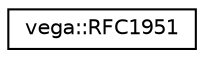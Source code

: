 digraph "Graphical Class Hierarchy"
{
  edge [fontname="Helvetica",fontsize="10",labelfontname="Helvetica",labelfontsize="10"];
  node [fontname="Helvetica",fontsize="10",shape=record];
  rankdir="LR";
  Node0 [label="vega::RFC1951",height=0.2,width=0.4,color="black", fillcolor="white", style="filled",URL="$classvega_1_1RFC1951.html"];
}
